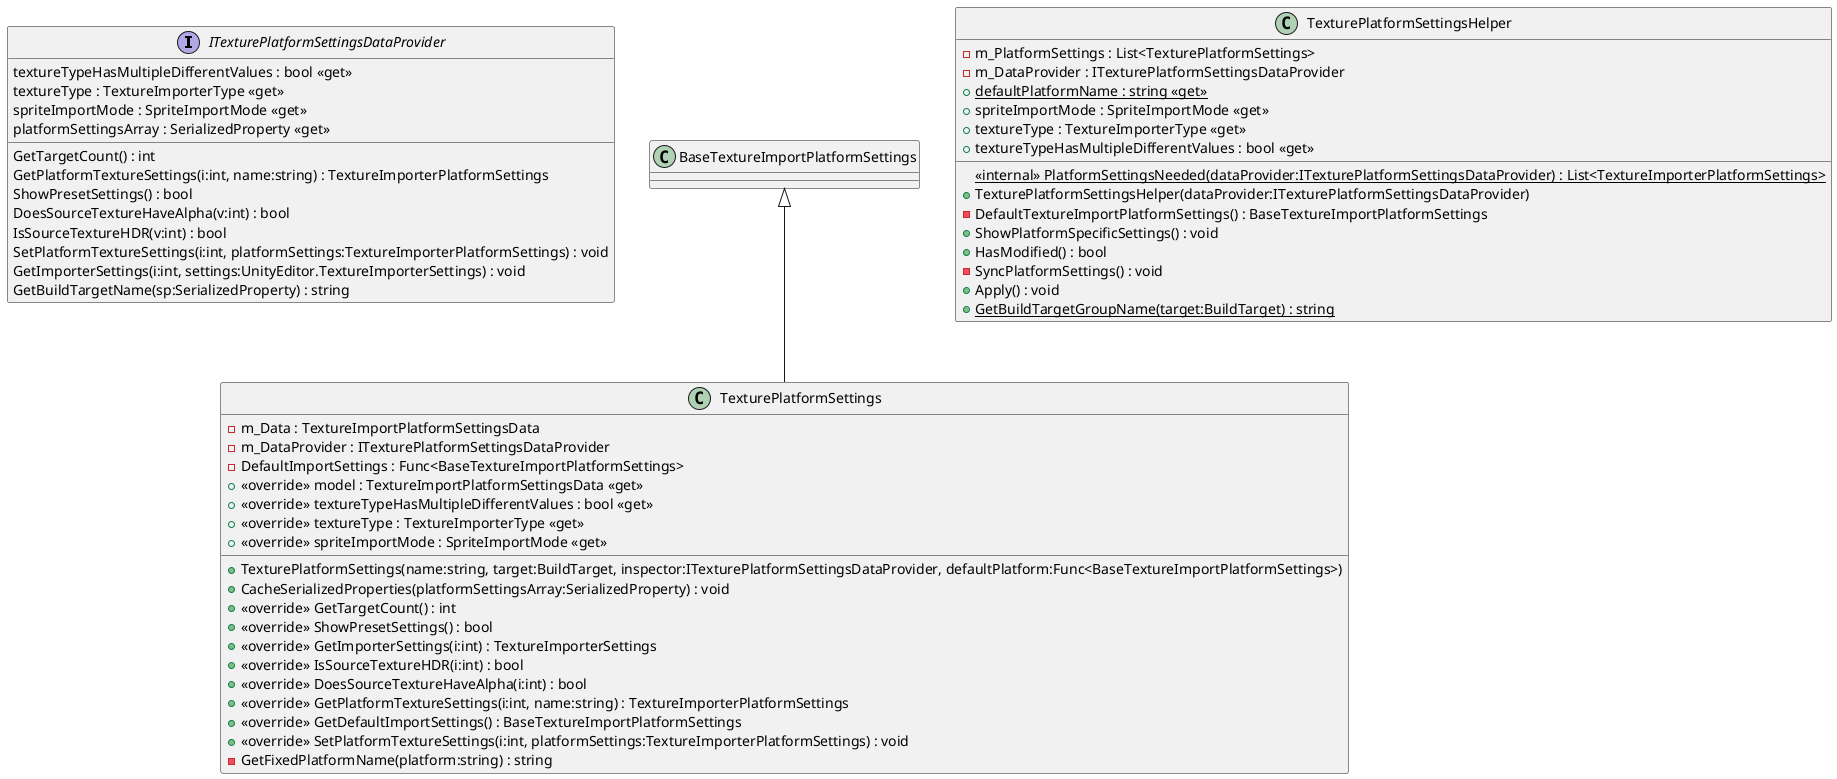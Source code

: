 @startuml
interface ITexturePlatformSettingsDataProvider {
    textureTypeHasMultipleDifferentValues : bool <<get>>
    textureType : TextureImporterType <<get>>
    spriteImportMode : SpriteImportMode <<get>>
    GetTargetCount() : int
    GetPlatformTextureSettings(i:int, name:string) : TextureImporterPlatformSettings
    ShowPresetSettings() : bool
    DoesSourceTextureHaveAlpha(v:int) : bool
    IsSourceTextureHDR(v:int) : bool
    SetPlatformTextureSettings(i:int, platformSettings:TextureImporterPlatformSettings) : void
    GetImporterSettings(i:int, settings:UnityEditor.TextureImporterSettings) : void
    GetBuildTargetName(sp:SerializedProperty) : string
    platformSettingsArray : SerializedProperty <<get>>
}
class TexturePlatformSettings {
    - m_Data : TextureImportPlatformSettingsData
    - m_DataProvider : ITexturePlatformSettingsDataProvider
    - DefaultImportSettings : Func<BaseTextureImportPlatformSettings>
    + <<override>> model : TextureImportPlatformSettingsData <<get>>
    + TexturePlatformSettings(name:string, target:BuildTarget, inspector:ITexturePlatformSettingsDataProvider, defaultPlatform:Func<BaseTextureImportPlatformSettings>)
    + CacheSerializedProperties(platformSettingsArray:SerializedProperty) : void
    + <<override>> textureTypeHasMultipleDifferentValues : bool <<get>>
    + <<override>> textureType : TextureImporterType <<get>>
    + <<override>> spriteImportMode : SpriteImportMode <<get>>
    + <<override>> GetTargetCount() : int
    + <<override>> ShowPresetSettings() : bool
    + <<override>> GetImporterSettings(i:int) : TextureImporterSettings
    + <<override>> IsSourceTextureHDR(i:int) : bool
    + <<override>> DoesSourceTextureHaveAlpha(i:int) : bool
    + <<override>> GetPlatformTextureSettings(i:int, name:string) : TextureImporterPlatformSettings
    + <<override>> GetDefaultImportSettings() : BaseTextureImportPlatformSettings
    + <<override>> SetPlatformTextureSettings(i:int, platformSettings:TextureImporterPlatformSettings) : void
    - GetFixedPlatformName(platform:string) : string
}
class TexturePlatformSettingsHelper {
    - m_PlatformSettings : List<TexturePlatformSettings>
    - m_DataProvider : ITexturePlatformSettingsDataProvider
    <<internal>> {static} PlatformSettingsNeeded(dataProvider:ITexturePlatformSettingsDataProvider) : List<TextureImporterPlatformSettings>
    + TexturePlatformSettingsHelper(dataProvider:ITexturePlatformSettingsDataProvider)
    - DefaultTextureImportPlatformSettings() : BaseTextureImportPlatformSettings
    + {static} defaultPlatformName : string <<get>>
    + spriteImportMode : SpriteImportMode <<get>>
    + textureType : TextureImporterType <<get>>
    + textureTypeHasMultipleDifferentValues : bool <<get>>
    + ShowPlatformSpecificSettings() : void
    + HasModified() : bool
    - SyncPlatformSettings() : void
    + Apply() : void
    + {static} GetBuildTargetGroupName(target:BuildTarget) : string
}
BaseTextureImportPlatformSettings <|-- TexturePlatformSettings
@enduml
